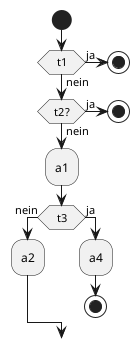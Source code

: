 {
  "sha1": "rz1qbngr6o9tekau1wrphma90bjaz2h",
  "insertion": {
    "when": "2024-06-04T17:28:44.445Z",
    "user": "plantuml@gmail.com"
  }
}
@startuml
start
if (t1) then (ja)
    stop
else (nein)
    if (t2?) then (ja)
        stop
    else (nein)
        :a1;
        if (t3) then (nein)
             :a2;
        else (ja)
            :a4;
            stop
        endif
    endif
endif
@enduml
